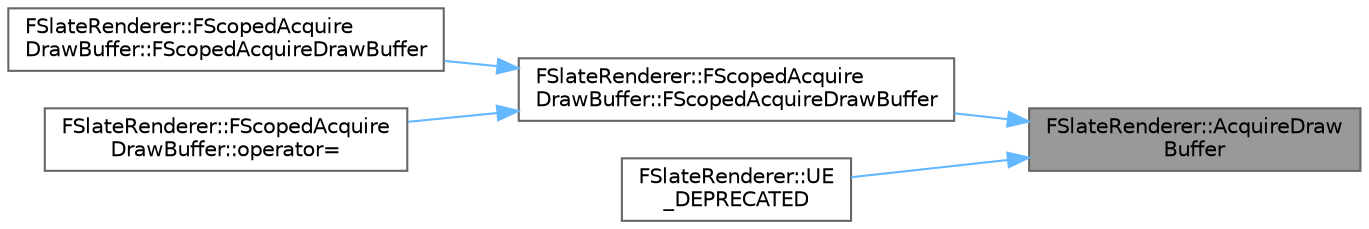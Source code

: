 digraph "FSlateRenderer::AcquireDrawBuffer"
{
 // INTERACTIVE_SVG=YES
 // LATEX_PDF_SIZE
  bgcolor="transparent";
  edge [fontname=Helvetica,fontsize=10,labelfontname=Helvetica,labelfontsize=10];
  node [fontname=Helvetica,fontsize=10,shape=box,height=0.2,width=0.4];
  rankdir="RL";
  Node1 [id="Node000001",label="FSlateRenderer::AcquireDraw\lBuffer",height=0.2,width=0.4,color="gray40", fillcolor="grey60", style="filled", fontcolor="black",tooltip="Returns a draw buffer that can be used by Slate windows to draw window elements."];
  Node1 -> Node2 [id="edge1_Node000001_Node000002",dir="back",color="steelblue1",style="solid",tooltip=" "];
  Node2 [id="Node000002",label="FSlateRenderer::FScopedAcquire\lDrawBuffer::FScopedAcquireDrawBuffer",height=0.2,width=0.4,color="grey40", fillcolor="white", style="filled",URL="$dc/d8a/structFSlateRenderer_1_1FScopedAcquireDrawBuffer.html#aba924dae62f1ff65247a868c10b85d5d",tooltip=" "];
  Node2 -> Node3 [id="edge2_Node000002_Node000003",dir="back",color="steelblue1",style="solid",tooltip=" "];
  Node3 [id="Node000003",label="FSlateRenderer::FScopedAcquire\lDrawBuffer::FScopedAcquireDrawBuffer",height=0.2,width=0.4,color="grey40", fillcolor="white", style="filled",URL="$dc/d8a/structFSlateRenderer_1_1FScopedAcquireDrawBuffer.html#a970a99964ed992d8734a48d37319793c",tooltip=" "];
  Node2 -> Node4 [id="edge3_Node000002_Node000004",dir="back",color="steelblue1",style="solid",tooltip=" "];
  Node4 [id="Node000004",label="FSlateRenderer::FScopedAcquire\lDrawBuffer::operator=",height=0.2,width=0.4,color="grey40", fillcolor="white", style="filled",URL="$dc/d8a/structFSlateRenderer_1_1FScopedAcquireDrawBuffer.html#a53cdfd9b6c5254803e632a2ebed146e6",tooltip=" "];
  Node1 -> Node5 [id="edge4_Node000001_Node000005",dir="back",color="steelblue1",style="solid",tooltip=" "];
  Node5 [id="Node000005",label="FSlateRenderer::UE\l_DEPRECATED",height=0.2,width=0.4,color="grey40", fillcolor="white", style="filled",URL="$d4/d6a/classFSlateRenderer.html#a4a2a45a14d080ede0dd87c5a81c4fd35",tooltip="Returns a draw buffer that can be used by Slate windows to draw window elements."];
}
